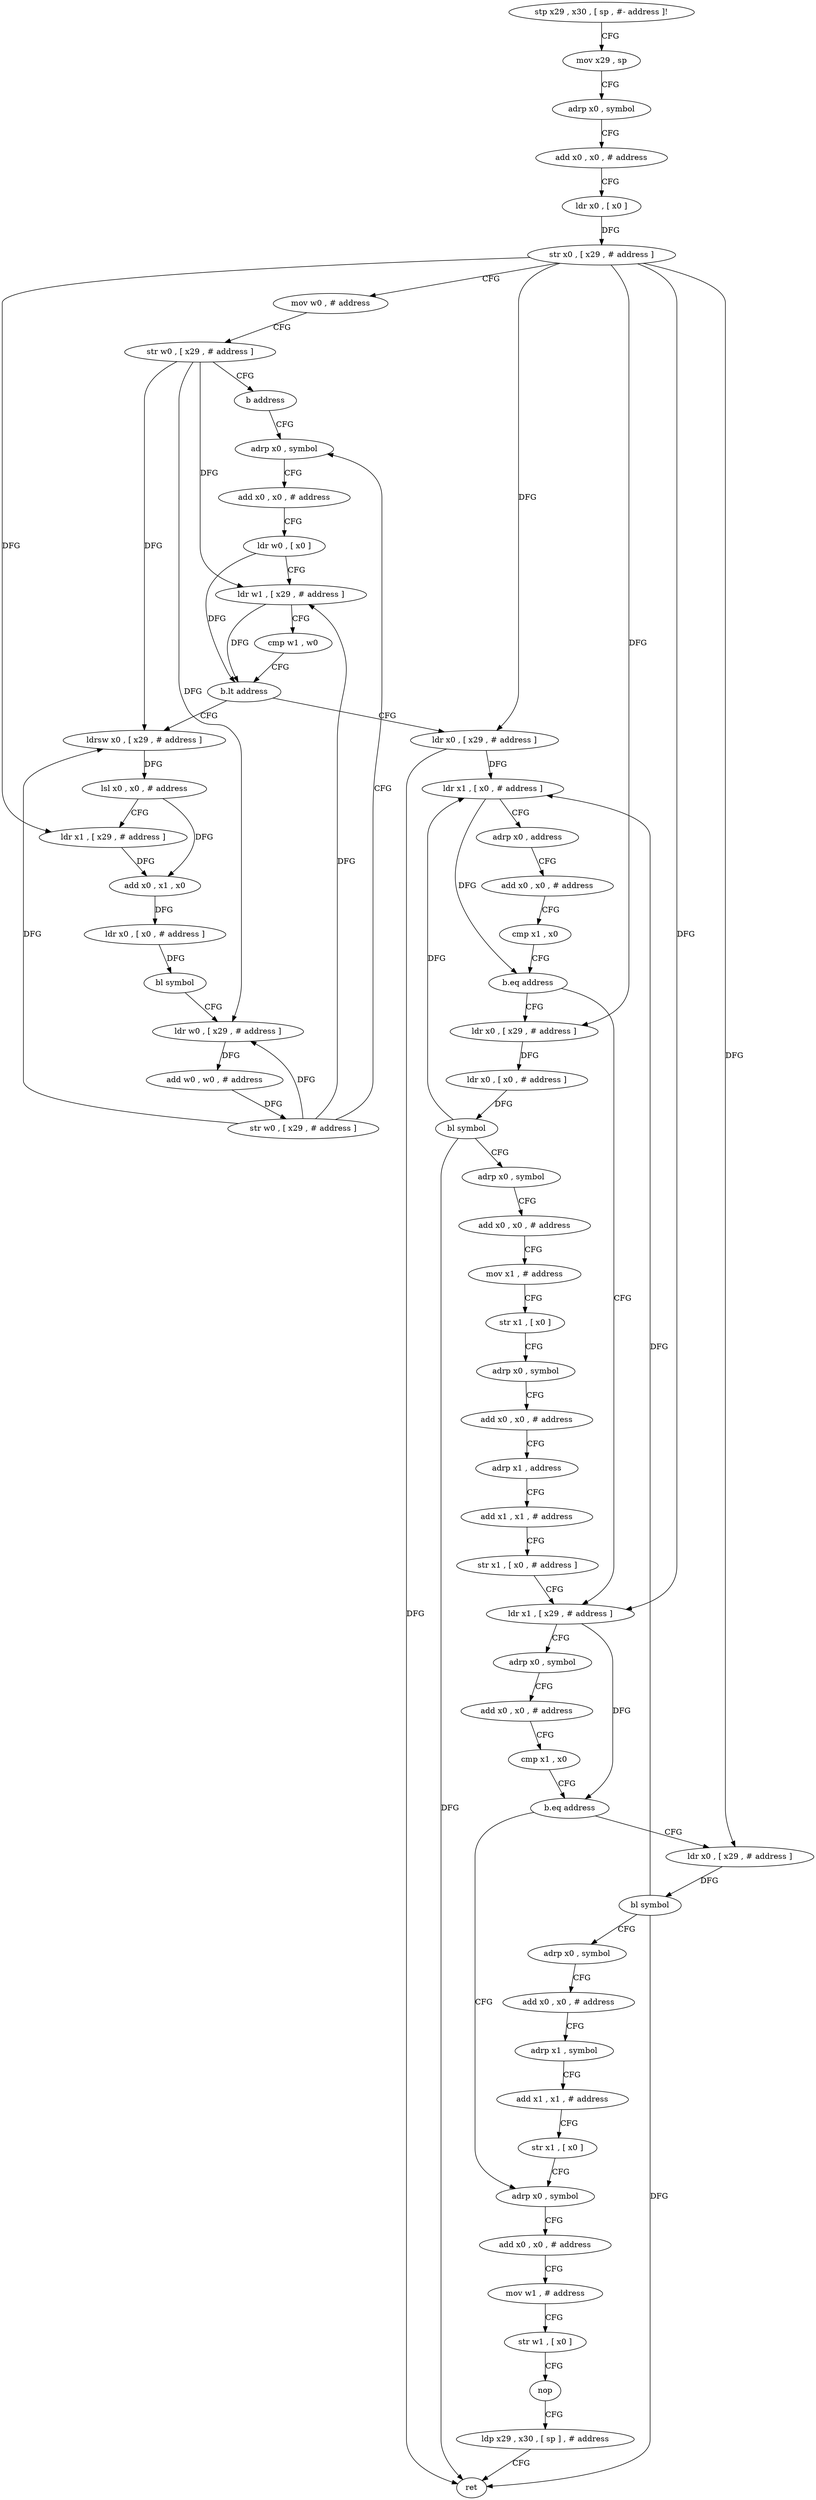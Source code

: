digraph "func" {
"4380172" [label = "stp x29 , x30 , [ sp , #- address ]!" ]
"4380176" [label = "mov x29 , sp" ]
"4380180" [label = "adrp x0 , symbol" ]
"4380184" [label = "add x0 , x0 , # address" ]
"4380188" [label = "ldr x0 , [ x0 ]" ]
"4380192" [label = "str x0 , [ x29 , # address ]" ]
"4380196" [label = "mov w0 , # address" ]
"4380200" [label = "str w0 , [ x29 , # address ]" ]
"4380204" [label = "b address" ]
"4380244" [label = "adrp x0 , symbol" ]
"4380248" [label = "add x0 , x0 , # address" ]
"4380252" [label = "ldr w0 , [ x0 ]" ]
"4380256" [label = "ldr w1 , [ x29 , # address ]" ]
"4380260" [label = "cmp w1 , w0" ]
"4380264" [label = "b.lt address" ]
"4380208" [label = "ldrsw x0 , [ x29 , # address ]" ]
"4380268" [label = "ldr x0 , [ x29 , # address ]" ]
"4380212" [label = "lsl x0 , x0 , # address" ]
"4380216" [label = "ldr x1 , [ x29 , # address ]" ]
"4380220" [label = "add x0 , x1 , x0" ]
"4380224" [label = "ldr x0 , [ x0 , # address ]" ]
"4380228" [label = "bl symbol" ]
"4380232" [label = "ldr w0 , [ x29 , # address ]" ]
"4380236" [label = "add w0 , w0 , # address" ]
"4380240" [label = "str w0 , [ x29 , # address ]" ]
"4380272" [label = "ldr x1 , [ x0 , # address ]" ]
"4380276" [label = "adrp x0 , address" ]
"4380280" [label = "add x0 , x0 , # address" ]
"4380284" [label = "cmp x1 , x0" ]
"4380288" [label = "b.eq address" ]
"4380340" [label = "ldr x1 , [ x29 , # address ]" ]
"4380292" [label = "ldr x0 , [ x29 , # address ]" ]
"4380344" [label = "adrp x0 , symbol" ]
"4380348" [label = "add x0 , x0 , # address" ]
"4380352" [label = "cmp x1 , x0" ]
"4380356" [label = "b.eq address" ]
"4380388" [label = "adrp x0 , symbol" ]
"4380360" [label = "ldr x0 , [ x29 , # address ]" ]
"4380296" [label = "ldr x0 , [ x0 , # address ]" ]
"4380300" [label = "bl symbol" ]
"4380304" [label = "adrp x0 , symbol" ]
"4380308" [label = "add x0 , x0 , # address" ]
"4380312" [label = "mov x1 , # address" ]
"4380316" [label = "str x1 , [ x0 ]" ]
"4380320" [label = "adrp x0 , symbol" ]
"4380324" [label = "add x0 , x0 , # address" ]
"4380328" [label = "adrp x1 , address" ]
"4380332" [label = "add x1 , x1 , # address" ]
"4380336" [label = "str x1 , [ x0 , # address ]" ]
"4380392" [label = "add x0 , x0 , # address" ]
"4380396" [label = "mov w1 , # address" ]
"4380400" [label = "str w1 , [ x0 ]" ]
"4380404" [label = "nop" ]
"4380408" [label = "ldp x29 , x30 , [ sp ] , # address" ]
"4380412" [label = "ret" ]
"4380364" [label = "bl symbol" ]
"4380368" [label = "adrp x0 , symbol" ]
"4380372" [label = "add x0 , x0 , # address" ]
"4380376" [label = "adrp x1 , symbol" ]
"4380380" [label = "add x1 , x1 , # address" ]
"4380384" [label = "str x1 , [ x0 ]" ]
"4380172" -> "4380176" [ label = "CFG" ]
"4380176" -> "4380180" [ label = "CFG" ]
"4380180" -> "4380184" [ label = "CFG" ]
"4380184" -> "4380188" [ label = "CFG" ]
"4380188" -> "4380192" [ label = "DFG" ]
"4380192" -> "4380196" [ label = "CFG" ]
"4380192" -> "4380216" [ label = "DFG" ]
"4380192" -> "4380268" [ label = "DFG" ]
"4380192" -> "4380340" [ label = "DFG" ]
"4380192" -> "4380292" [ label = "DFG" ]
"4380192" -> "4380360" [ label = "DFG" ]
"4380196" -> "4380200" [ label = "CFG" ]
"4380200" -> "4380204" [ label = "CFG" ]
"4380200" -> "4380256" [ label = "DFG" ]
"4380200" -> "4380208" [ label = "DFG" ]
"4380200" -> "4380232" [ label = "DFG" ]
"4380204" -> "4380244" [ label = "CFG" ]
"4380244" -> "4380248" [ label = "CFG" ]
"4380248" -> "4380252" [ label = "CFG" ]
"4380252" -> "4380256" [ label = "CFG" ]
"4380252" -> "4380264" [ label = "DFG" ]
"4380256" -> "4380260" [ label = "CFG" ]
"4380256" -> "4380264" [ label = "DFG" ]
"4380260" -> "4380264" [ label = "CFG" ]
"4380264" -> "4380208" [ label = "CFG" ]
"4380264" -> "4380268" [ label = "CFG" ]
"4380208" -> "4380212" [ label = "DFG" ]
"4380268" -> "4380272" [ label = "DFG" ]
"4380268" -> "4380412" [ label = "DFG" ]
"4380212" -> "4380216" [ label = "CFG" ]
"4380212" -> "4380220" [ label = "DFG" ]
"4380216" -> "4380220" [ label = "DFG" ]
"4380220" -> "4380224" [ label = "DFG" ]
"4380224" -> "4380228" [ label = "DFG" ]
"4380228" -> "4380232" [ label = "CFG" ]
"4380232" -> "4380236" [ label = "DFG" ]
"4380236" -> "4380240" [ label = "DFG" ]
"4380240" -> "4380244" [ label = "CFG" ]
"4380240" -> "4380256" [ label = "DFG" ]
"4380240" -> "4380208" [ label = "DFG" ]
"4380240" -> "4380232" [ label = "DFG" ]
"4380272" -> "4380276" [ label = "CFG" ]
"4380272" -> "4380288" [ label = "DFG" ]
"4380276" -> "4380280" [ label = "CFG" ]
"4380280" -> "4380284" [ label = "CFG" ]
"4380284" -> "4380288" [ label = "CFG" ]
"4380288" -> "4380340" [ label = "CFG" ]
"4380288" -> "4380292" [ label = "CFG" ]
"4380340" -> "4380344" [ label = "CFG" ]
"4380340" -> "4380356" [ label = "DFG" ]
"4380292" -> "4380296" [ label = "DFG" ]
"4380344" -> "4380348" [ label = "CFG" ]
"4380348" -> "4380352" [ label = "CFG" ]
"4380352" -> "4380356" [ label = "CFG" ]
"4380356" -> "4380388" [ label = "CFG" ]
"4380356" -> "4380360" [ label = "CFG" ]
"4380388" -> "4380392" [ label = "CFG" ]
"4380360" -> "4380364" [ label = "DFG" ]
"4380296" -> "4380300" [ label = "DFG" ]
"4380300" -> "4380304" [ label = "CFG" ]
"4380300" -> "4380272" [ label = "DFG" ]
"4380300" -> "4380412" [ label = "DFG" ]
"4380304" -> "4380308" [ label = "CFG" ]
"4380308" -> "4380312" [ label = "CFG" ]
"4380312" -> "4380316" [ label = "CFG" ]
"4380316" -> "4380320" [ label = "CFG" ]
"4380320" -> "4380324" [ label = "CFG" ]
"4380324" -> "4380328" [ label = "CFG" ]
"4380328" -> "4380332" [ label = "CFG" ]
"4380332" -> "4380336" [ label = "CFG" ]
"4380336" -> "4380340" [ label = "CFG" ]
"4380392" -> "4380396" [ label = "CFG" ]
"4380396" -> "4380400" [ label = "CFG" ]
"4380400" -> "4380404" [ label = "CFG" ]
"4380404" -> "4380408" [ label = "CFG" ]
"4380408" -> "4380412" [ label = "CFG" ]
"4380364" -> "4380368" [ label = "CFG" ]
"4380364" -> "4380272" [ label = "DFG" ]
"4380364" -> "4380412" [ label = "DFG" ]
"4380368" -> "4380372" [ label = "CFG" ]
"4380372" -> "4380376" [ label = "CFG" ]
"4380376" -> "4380380" [ label = "CFG" ]
"4380380" -> "4380384" [ label = "CFG" ]
"4380384" -> "4380388" [ label = "CFG" ]
}
